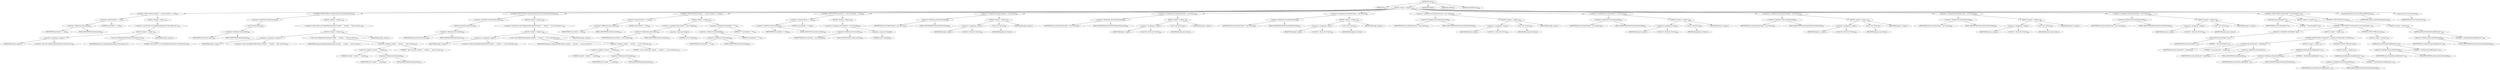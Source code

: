 digraph "scan" {  
"653" [label = <(METHOD,scan)<SUB>640</SUB>> ]
"24" [label = <(PARAM,this)<SUB>640</SUB>> ]
"654" [label = <(BLOCK,&lt;empty&gt;,&lt;empty&gt;)<SUB>640</SUB>> ]
"655" [label = <(CONTROL_STRUCTURE,if (basedir == null),if (basedir == null))<SUB>641</SUB>> ]
"656" [label = <(&lt;operator&gt;.equals,basedir == null)<SUB>641</SUB>> ]
"657" [label = <(&lt;operator&gt;.fieldAccess,this.basedir)<SUB>641</SUB>> ]
"658" [label = <(IDENTIFIER,this,basedir == null)<SUB>641</SUB>> ]
"659" [label = <(FIELD_IDENTIFIER,basedir,basedir)<SUB>641</SUB>> ]
"660" [label = <(LITERAL,null,basedir == null)<SUB>641</SUB>> ]
"661" [label = <(BLOCK,&lt;empty&gt;,&lt;empty&gt;)<SUB>641</SUB>> ]
"662" [label = <(&lt;operator&gt;.throw,throw new IllegalStateException(&quot;No basedir set&quot;);)<SUB>642</SUB>> ]
"663" [label = <(BLOCK,&lt;empty&gt;,&lt;empty&gt;)<SUB>642</SUB>> ]
"664" [label = <(&lt;operator&gt;.assignment,&lt;empty&gt;)> ]
"665" [label = <(IDENTIFIER,$obj3,&lt;empty&gt;)> ]
"666" [label = <(&lt;operator&gt;.alloc,new IllegalStateException(&quot;No basedir set&quot;))<SUB>642</SUB>> ]
"667" [label = <(&lt;init&gt;,new IllegalStateException(&quot;No basedir set&quot;))<SUB>642</SUB>> ]
"668" [label = <(IDENTIFIER,$obj3,new IllegalStateException(&quot;No basedir set&quot;))> ]
"669" [label = <(LITERAL,&quot;No basedir set&quot;,new IllegalStateException(&quot;No basedir set&quot;))<SUB>642</SUB>> ]
"670" [label = <(IDENTIFIER,$obj3,&lt;empty&gt;)> ]
"671" [label = <(CONTROL_STRUCTURE,if (!basedir.exists()),if (!basedir.exists()))<SUB>644</SUB>> ]
"672" [label = <(&lt;operator&gt;.logicalNot,!basedir.exists())<SUB>644</SUB>> ]
"673" [label = <(exists,basedir.exists())<SUB>644</SUB>> ]
"674" [label = <(&lt;operator&gt;.fieldAccess,this.basedir)<SUB>644</SUB>> ]
"675" [label = <(IDENTIFIER,this,basedir.exists())<SUB>644</SUB>> ]
"676" [label = <(FIELD_IDENTIFIER,basedir,basedir)<SUB>644</SUB>> ]
"677" [label = <(BLOCK,&lt;empty&gt;,&lt;empty&gt;)<SUB>644</SUB>> ]
"678" [label = <(&lt;operator&gt;.throw,throw new IllegalStateException(&quot;basedir &quot; + basedir + &quot; does not exist&quot;);)<SUB>645</SUB>> ]
"679" [label = <(BLOCK,&lt;empty&gt;,&lt;empty&gt;)<SUB>645</SUB>> ]
"680" [label = <(&lt;operator&gt;.assignment,&lt;empty&gt;)> ]
"681" [label = <(IDENTIFIER,$obj4,&lt;empty&gt;)> ]
"682" [label = <(&lt;operator&gt;.alloc,new IllegalStateException(&quot;basedir &quot; + basedir + &quot; does not exist&quot;))<SUB>645</SUB>> ]
"683" [label = <(&lt;init&gt;,new IllegalStateException(&quot;basedir &quot; + basedir + &quot; does not exist&quot;))<SUB>645</SUB>> ]
"684" [label = <(IDENTIFIER,$obj4,new IllegalStateException(&quot;basedir &quot; + basedir + &quot; does not exist&quot;))> ]
"685" [label = <(&lt;operator&gt;.addition,&quot;basedir &quot; + basedir + &quot; does not exist&quot;)<SUB>645</SUB>> ]
"686" [label = <(&lt;operator&gt;.addition,&quot;basedir &quot; + basedir)<SUB>645</SUB>> ]
"687" [label = <(LITERAL,&quot;basedir &quot;,&quot;basedir &quot; + basedir)<SUB>645</SUB>> ]
"688" [label = <(&lt;operator&gt;.fieldAccess,this.basedir)<SUB>645</SUB>> ]
"689" [label = <(IDENTIFIER,this,&quot;basedir &quot; + basedir)<SUB>645</SUB>> ]
"690" [label = <(FIELD_IDENTIFIER,basedir,basedir)<SUB>645</SUB>> ]
"691" [label = <(LITERAL,&quot; does not exist&quot;,&quot;basedir &quot; + basedir + &quot; does not exist&quot;)<SUB>646</SUB>> ]
"692" [label = <(IDENTIFIER,$obj4,&lt;empty&gt;)> ]
"693" [label = <(CONTROL_STRUCTURE,if (!basedir.isDirectory()),if (!basedir.isDirectory()))<SUB>648</SUB>> ]
"694" [label = <(&lt;operator&gt;.logicalNot,!basedir.isDirectory())<SUB>648</SUB>> ]
"695" [label = <(isDirectory,basedir.isDirectory())<SUB>648</SUB>> ]
"696" [label = <(&lt;operator&gt;.fieldAccess,this.basedir)<SUB>648</SUB>> ]
"697" [label = <(IDENTIFIER,this,basedir.isDirectory())<SUB>648</SUB>> ]
"698" [label = <(FIELD_IDENTIFIER,basedir,basedir)<SUB>648</SUB>> ]
"699" [label = <(BLOCK,&lt;empty&gt;,&lt;empty&gt;)<SUB>648</SUB>> ]
"700" [label = <(&lt;operator&gt;.throw,throw new IllegalStateException(&quot;basedir &quot; + basedir + &quot; is not a directory&quot;);)<SUB>649</SUB>> ]
"701" [label = <(BLOCK,&lt;empty&gt;,&lt;empty&gt;)<SUB>649</SUB>> ]
"702" [label = <(&lt;operator&gt;.assignment,&lt;empty&gt;)> ]
"703" [label = <(IDENTIFIER,$obj5,&lt;empty&gt;)> ]
"704" [label = <(&lt;operator&gt;.alloc,new IllegalStateException(&quot;basedir &quot; + basedir + &quot; is not a directory&quot;))<SUB>649</SUB>> ]
"705" [label = <(&lt;init&gt;,new IllegalStateException(&quot;basedir &quot; + basedir + &quot; is not a directory&quot;))<SUB>649</SUB>> ]
"706" [label = <(IDENTIFIER,$obj5,new IllegalStateException(&quot;basedir &quot; + basedir + &quot; is not a directory&quot;))> ]
"707" [label = <(&lt;operator&gt;.addition,&quot;basedir &quot; + basedir + &quot; is not a directory&quot;)<SUB>649</SUB>> ]
"708" [label = <(&lt;operator&gt;.addition,&quot;basedir &quot; + basedir)<SUB>649</SUB>> ]
"709" [label = <(LITERAL,&quot;basedir &quot;,&quot;basedir &quot; + basedir)<SUB>649</SUB>> ]
"710" [label = <(&lt;operator&gt;.fieldAccess,this.basedir)<SUB>649</SUB>> ]
"711" [label = <(IDENTIFIER,this,&quot;basedir &quot; + basedir)<SUB>649</SUB>> ]
"712" [label = <(FIELD_IDENTIFIER,basedir,basedir)<SUB>649</SUB>> ]
"713" [label = <(LITERAL,&quot; is not a directory&quot;,&quot;basedir &quot; + basedir + &quot; is not a directory&quot;)<SUB>650</SUB>> ]
"714" [label = <(IDENTIFIER,$obj5,&lt;empty&gt;)> ]
"715" [label = <(CONTROL_STRUCTURE,if (includes == null),if (includes == null))<SUB>653</SUB>> ]
"716" [label = <(&lt;operator&gt;.equals,includes == null)<SUB>653</SUB>> ]
"717" [label = <(&lt;operator&gt;.fieldAccess,this.includes)<SUB>653</SUB>> ]
"718" [label = <(IDENTIFIER,this,includes == null)<SUB>653</SUB>> ]
"719" [label = <(FIELD_IDENTIFIER,includes,includes)<SUB>653</SUB>> ]
"720" [label = <(LITERAL,null,includes == null)<SUB>653</SUB>> ]
"721" [label = <(BLOCK,&lt;empty&gt;,&lt;empty&gt;)<SUB>653</SUB>> ]
"722" [label = <(&lt;operator&gt;.assignment,this.includes = new String[1])<SUB>655</SUB>> ]
"723" [label = <(&lt;operator&gt;.fieldAccess,this.includes)<SUB>655</SUB>> ]
"724" [label = <(IDENTIFIER,this,this.includes = new String[1])<SUB>655</SUB>> ]
"725" [label = <(FIELD_IDENTIFIER,includes,includes)<SUB>655</SUB>> ]
"726" [label = <(&lt;operator&gt;.alloc,new String[1])> ]
"727" [label = <(LITERAL,1,new String[1])<SUB>655</SUB>> ]
"728" [label = <(&lt;operator&gt;.assignment,includes[0] = &quot;**&quot;)<SUB>656</SUB>> ]
"729" [label = <(&lt;operator&gt;.indexAccess,includes[0])<SUB>656</SUB>> ]
"730" [label = <(&lt;operator&gt;.fieldAccess,this.includes)<SUB>656</SUB>> ]
"731" [label = <(IDENTIFIER,this,includes[0] = &quot;**&quot;)<SUB>656</SUB>> ]
"732" [label = <(FIELD_IDENTIFIER,includes,includes)<SUB>656</SUB>> ]
"733" [label = <(LITERAL,0,includes[0] = &quot;**&quot;)<SUB>656</SUB>> ]
"734" [label = <(LITERAL,&quot;**&quot;,includes[0] = &quot;**&quot;)<SUB>656</SUB>> ]
"735" [label = <(CONTROL_STRUCTURE,if (excludes == null),if (excludes == null))<SUB>658</SUB>> ]
"736" [label = <(&lt;operator&gt;.equals,excludes == null)<SUB>658</SUB>> ]
"737" [label = <(&lt;operator&gt;.fieldAccess,this.excludes)<SUB>658</SUB>> ]
"738" [label = <(IDENTIFIER,this,excludes == null)<SUB>658</SUB>> ]
"739" [label = <(FIELD_IDENTIFIER,excludes,excludes)<SUB>658</SUB>> ]
"740" [label = <(LITERAL,null,excludes == null)<SUB>658</SUB>> ]
"741" [label = <(BLOCK,&lt;empty&gt;,&lt;empty&gt;)<SUB>658</SUB>> ]
"742" [label = <(&lt;operator&gt;.assignment,this.excludes = new String[0])<SUB>659</SUB>> ]
"743" [label = <(&lt;operator&gt;.fieldAccess,this.excludes)<SUB>659</SUB>> ]
"744" [label = <(IDENTIFIER,this,this.excludes = new String[0])<SUB>659</SUB>> ]
"745" [label = <(FIELD_IDENTIFIER,excludes,excludes)<SUB>659</SUB>> ]
"746" [label = <(&lt;operator&gt;.alloc,new String[0])> ]
"747" [label = <(LITERAL,0,new String[0])<SUB>659</SUB>> ]
"748" [label = <(&lt;operator&gt;.assignment,this.filesIncluded = new Vector())<SUB>662</SUB>> ]
"749" [label = <(&lt;operator&gt;.fieldAccess,this.filesIncluded)<SUB>662</SUB>> ]
"750" [label = <(IDENTIFIER,this,this.filesIncluded = new Vector())<SUB>662</SUB>> ]
"751" [label = <(FIELD_IDENTIFIER,filesIncluded,filesIncluded)<SUB>662</SUB>> ]
"752" [label = <(BLOCK,&lt;empty&gt;,&lt;empty&gt;)<SUB>662</SUB>> ]
"753" [label = <(&lt;operator&gt;.assignment,&lt;empty&gt;)> ]
"754" [label = <(IDENTIFIER,$obj6,&lt;empty&gt;)> ]
"755" [label = <(&lt;operator&gt;.alloc,new Vector())<SUB>662</SUB>> ]
"756" [label = <(&lt;init&gt;,new Vector())<SUB>662</SUB>> ]
"757" [label = <(IDENTIFIER,$obj6,new Vector())> ]
"758" [label = <(IDENTIFIER,$obj6,&lt;empty&gt;)> ]
"759" [label = <(&lt;operator&gt;.assignment,this.filesNotIncluded = new Vector())<SUB>663</SUB>> ]
"760" [label = <(&lt;operator&gt;.fieldAccess,this.filesNotIncluded)<SUB>663</SUB>> ]
"761" [label = <(IDENTIFIER,this,this.filesNotIncluded = new Vector())<SUB>663</SUB>> ]
"762" [label = <(FIELD_IDENTIFIER,filesNotIncluded,filesNotIncluded)<SUB>663</SUB>> ]
"763" [label = <(BLOCK,&lt;empty&gt;,&lt;empty&gt;)<SUB>663</SUB>> ]
"764" [label = <(&lt;operator&gt;.assignment,&lt;empty&gt;)> ]
"765" [label = <(IDENTIFIER,$obj7,&lt;empty&gt;)> ]
"766" [label = <(&lt;operator&gt;.alloc,new Vector())<SUB>663</SUB>> ]
"767" [label = <(&lt;init&gt;,new Vector())<SUB>663</SUB>> ]
"768" [label = <(IDENTIFIER,$obj7,new Vector())> ]
"769" [label = <(IDENTIFIER,$obj7,&lt;empty&gt;)> ]
"770" [label = <(&lt;operator&gt;.assignment,this.filesExcluded = new Vector())<SUB>664</SUB>> ]
"771" [label = <(&lt;operator&gt;.fieldAccess,this.filesExcluded)<SUB>664</SUB>> ]
"772" [label = <(IDENTIFIER,this,this.filesExcluded = new Vector())<SUB>664</SUB>> ]
"773" [label = <(FIELD_IDENTIFIER,filesExcluded,filesExcluded)<SUB>664</SUB>> ]
"774" [label = <(BLOCK,&lt;empty&gt;,&lt;empty&gt;)<SUB>664</SUB>> ]
"775" [label = <(&lt;operator&gt;.assignment,&lt;empty&gt;)> ]
"776" [label = <(IDENTIFIER,$obj8,&lt;empty&gt;)> ]
"777" [label = <(&lt;operator&gt;.alloc,new Vector())<SUB>664</SUB>> ]
"778" [label = <(&lt;init&gt;,new Vector())<SUB>664</SUB>> ]
"779" [label = <(IDENTIFIER,$obj8,new Vector())> ]
"780" [label = <(IDENTIFIER,$obj8,&lt;empty&gt;)> ]
"781" [label = <(&lt;operator&gt;.assignment,this.filesDeselected = new Vector())<SUB>665</SUB>> ]
"782" [label = <(&lt;operator&gt;.fieldAccess,this.filesDeselected)<SUB>665</SUB>> ]
"783" [label = <(IDENTIFIER,this,this.filesDeselected = new Vector())<SUB>665</SUB>> ]
"784" [label = <(FIELD_IDENTIFIER,filesDeselected,filesDeselected)<SUB>665</SUB>> ]
"785" [label = <(BLOCK,&lt;empty&gt;,&lt;empty&gt;)<SUB>665</SUB>> ]
"786" [label = <(&lt;operator&gt;.assignment,&lt;empty&gt;)> ]
"787" [label = <(IDENTIFIER,$obj9,&lt;empty&gt;)> ]
"788" [label = <(&lt;operator&gt;.alloc,new Vector())<SUB>665</SUB>> ]
"789" [label = <(&lt;init&gt;,new Vector())<SUB>665</SUB>> ]
"790" [label = <(IDENTIFIER,$obj9,new Vector())> ]
"791" [label = <(IDENTIFIER,$obj9,&lt;empty&gt;)> ]
"792" [label = <(&lt;operator&gt;.assignment,this.dirsIncluded = new Vector())<SUB>666</SUB>> ]
"793" [label = <(&lt;operator&gt;.fieldAccess,this.dirsIncluded)<SUB>666</SUB>> ]
"794" [label = <(IDENTIFIER,this,this.dirsIncluded = new Vector())<SUB>666</SUB>> ]
"795" [label = <(FIELD_IDENTIFIER,dirsIncluded,dirsIncluded)<SUB>666</SUB>> ]
"796" [label = <(BLOCK,&lt;empty&gt;,&lt;empty&gt;)<SUB>666</SUB>> ]
"797" [label = <(&lt;operator&gt;.assignment,&lt;empty&gt;)> ]
"798" [label = <(IDENTIFIER,$obj10,&lt;empty&gt;)> ]
"799" [label = <(&lt;operator&gt;.alloc,new Vector())<SUB>666</SUB>> ]
"800" [label = <(&lt;init&gt;,new Vector())<SUB>666</SUB>> ]
"801" [label = <(IDENTIFIER,$obj10,new Vector())> ]
"802" [label = <(IDENTIFIER,$obj10,&lt;empty&gt;)> ]
"803" [label = <(&lt;operator&gt;.assignment,this.dirsNotIncluded = new Vector())<SUB>667</SUB>> ]
"804" [label = <(&lt;operator&gt;.fieldAccess,this.dirsNotIncluded)<SUB>667</SUB>> ]
"805" [label = <(IDENTIFIER,this,this.dirsNotIncluded = new Vector())<SUB>667</SUB>> ]
"806" [label = <(FIELD_IDENTIFIER,dirsNotIncluded,dirsNotIncluded)<SUB>667</SUB>> ]
"807" [label = <(BLOCK,&lt;empty&gt;,&lt;empty&gt;)<SUB>667</SUB>> ]
"808" [label = <(&lt;operator&gt;.assignment,&lt;empty&gt;)> ]
"809" [label = <(IDENTIFIER,$obj11,&lt;empty&gt;)> ]
"810" [label = <(&lt;operator&gt;.alloc,new Vector())<SUB>667</SUB>> ]
"811" [label = <(&lt;init&gt;,new Vector())<SUB>667</SUB>> ]
"812" [label = <(IDENTIFIER,$obj11,new Vector())> ]
"813" [label = <(IDENTIFIER,$obj11,&lt;empty&gt;)> ]
"814" [label = <(&lt;operator&gt;.assignment,this.dirsExcluded = new Vector())<SUB>668</SUB>> ]
"815" [label = <(&lt;operator&gt;.fieldAccess,this.dirsExcluded)<SUB>668</SUB>> ]
"816" [label = <(IDENTIFIER,this,this.dirsExcluded = new Vector())<SUB>668</SUB>> ]
"817" [label = <(FIELD_IDENTIFIER,dirsExcluded,dirsExcluded)<SUB>668</SUB>> ]
"818" [label = <(BLOCK,&lt;empty&gt;,&lt;empty&gt;)<SUB>668</SUB>> ]
"819" [label = <(&lt;operator&gt;.assignment,&lt;empty&gt;)> ]
"820" [label = <(IDENTIFIER,$obj12,&lt;empty&gt;)> ]
"821" [label = <(&lt;operator&gt;.alloc,new Vector())<SUB>668</SUB>> ]
"822" [label = <(&lt;init&gt;,new Vector())<SUB>668</SUB>> ]
"823" [label = <(IDENTIFIER,$obj12,new Vector())> ]
"824" [label = <(IDENTIFIER,$obj12,&lt;empty&gt;)> ]
"825" [label = <(&lt;operator&gt;.assignment,this.dirsDeselected = new Vector())<SUB>669</SUB>> ]
"826" [label = <(&lt;operator&gt;.fieldAccess,this.dirsDeselected)<SUB>669</SUB>> ]
"827" [label = <(IDENTIFIER,this,this.dirsDeselected = new Vector())<SUB>669</SUB>> ]
"828" [label = <(FIELD_IDENTIFIER,dirsDeselected,dirsDeselected)<SUB>669</SUB>> ]
"829" [label = <(BLOCK,&lt;empty&gt;,&lt;empty&gt;)<SUB>669</SUB>> ]
"830" [label = <(&lt;operator&gt;.assignment,&lt;empty&gt;)> ]
"831" [label = <(IDENTIFIER,$obj13,&lt;empty&gt;)> ]
"832" [label = <(&lt;operator&gt;.alloc,new Vector())<SUB>669</SUB>> ]
"833" [label = <(&lt;init&gt;,new Vector())<SUB>669</SUB>> ]
"834" [label = <(IDENTIFIER,$obj13,new Vector())> ]
"835" [label = <(IDENTIFIER,$obj13,&lt;empty&gt;)> ]
"836" [label = <(CONTROL_STRUCTURE,if (isIncluded(&quot;&quot;)),if (isIncluded(&quot;&quot;)))<SUB>671</SUB>> ]
"837" [label = <(isIncluded,this.isIncluded(&quot;&quot;))<SUB>671</SUB>> ]
"23" [label = <(IDENTIFIER,this,this.isIncluded(&quot;&quot;))<SUB>671</SUB>> ]
"838" [label = <(LITERAL,&quot;&quot;,this.isIncluded(&quot;&quot;))<SUB>671</SUB>> ]
"839" [label = <(BLOCK,&lt;empty&gt;,&lt;empty&gt;)<SUB>671</SUB>> ]
"840" [label = <(CONTROL_STRUCTURE,if (!isExcluded(&quot;&quot;)),if (!isExcluded(&quot;&quot;)))<SUB>672</SUB>> ]
"841" [label = <(&lt;operator&gt;.logicalNot,!isExcluded(&quot;&quot;))<SUB>672</SUB>> ]
"842" [label = <(isExcluded,this.isExcluded(&quot;&quot;))<SUB>672</SUB>> ]
"25" [label = <(IDENTIFIER,this,this.isExcluded(&quot;&quot;))<SUB>672</SUB>> ]
"843" [label = <(LITERAL,&quot;&quot;,this.isExcluded(&quot;&quot;))<SUB>672</SUB>> ]
"844" [label = <(BLOCK,&lt;empty&gt;,&lt;empty&gt;)<SUB>672</SUB>> ]
"845" [label = <(CONTROL_STRUCTURE,if (isSelected(&quot;&quot;, basedir)),if (isSelected(&quot;&quot;, basedir)))<SUB>673</SUB>> ]
"846" [label = <(isSelected,this.isSelected(&quot;&quot;, basedir))<SUB>673</SUB>> ]
"26" [label = <(IDENTIFIER,this,this.isSelected(&quot;&quot;, basedir))<SUB>673</SUB>> ]
"847" [label = <(LITERAL,&quot;&quot;,this.isSelected(&quot;&quot;, basedir))<SUB>673</SUB>> ]
"848" [label = <(&lt;operator&gt;.fieldAccess,this.basedir)<SUB>673</SUB>> ]
"849" [label = <(IDENTIFIER,this,this.isSelected(&quot;&quot;, basedir))<SUB>673</SUB>> ]
"850" [label = <(FIELD_IDENTIFIER,basedir,basedir)<SUB>673</SUB>> ]
"851" [label = <(BLOCK,&lt;empty&gt;,&lt;empty&gt;)<SUB>673</SUB>> ]
"852" [label = <(addElement,dirsIncluded.addElement(&quot;&quot;))<SUB>674</SUB>> ]
"853" [label = <(&lt;operator&gt;.fieldAccess,this.dirsIncluded)<SUB>674</SUB>> ]
"854" [label = <(IDENTIFIER,this,dirsIncluded.addElement(&quot;&quot;))<SUB>674</SUB>> ]
"855" [label = <(FIELD_IDENTIFIER,dirsIncluded,dirsIncluded)<SUB>674</SUB>> ]
"856" [label = <(LITERAL,&quot;&quot;,dirsIncluded.addElement(&quot;&quot;))<SUB>674</SUB>> ]
"857" [label = <(CONTROL_STRUCTURE,else,else)<SUB>675</SUB>> ]
"858" [label = <(BLOCK,&lt;empty&gt;,&lt;empty&gt;)<SUB>675</SUB>> ]
"859" [label = <(addElement,dirsDeselected.addElement(&quot;&quot;))<SUB>676</SUB>> ]
"860" [label = <(&lt;operator&gt;.fieldAccess,this.dirsDeselected)<SUB>676</SUB>> ]
"861" [label = <(IDENTIFIER,this,dirsDeselected.addElement(&quot;&quot;))<SUB>676</SUB>> ]
"862" [label = <(FIELD_IDENTIFIER,dirsDeselected,dirsDeselected)<SUB>676</SUB>> ]
"863" [label = <(LITERAL,&quot;&quot;,dirsDeselected.addElement(&quot;&quot;))<SUB>676</SUB>> ]
"864" [label = <(CONTROL_STRUCTURE,else,else)<SUB>678</SUB>> ]
"865" [label = <(BLOCK,&lt;empty&gt;,&lt;empty&gt;)<SUB>678</SUB>> ]
"866" [label = <(addElement,dirsExcluded.addElement(&quot;&quot;))<SUB>679</SUB>> ]
"867" [label = <(&lt;operator&gt;.fieldAccess,this.dirsExcluded)<SUB>679</SUB>> ]
"868" [label = <(IDENTIFIER,this,dirsExcluded.addElement(&quot;&quot;))<SUB>679</SUB>> ]
"869" [label = <(FIELD_IDENTIFIER,dirsExcluded,dirsExcluded)<SUB>679</SUB>> ]
"870" [label = <(LITERAL,&quot;&quot;,dirsExcluded.addElement(&quot;&quot;))<SUB>679</SUB>> ]
"871" [label = <(CONTROL_STRUCTURE,else,else)<SUB>681</SUB>> ]
"872" [label = <(BLOCK,&lt;empty&gt;,&lt;empty&gt;)<SUB>681</SUB>> ]
"873" [label = <(addElement,dirsNotIncluded.addElement(&quot;&quot;))<SUB>682</SUB>> ]
"874" [label = <(&lt;operator&gt;.fieldAccess,this.dirsNotIncluded)<SUB>682</SUB>> ]
"875" [label = <(IDENTIFIER,this,dirsNotIncluded.addElement(&quot;&quot;))<SUB>682</SUB>> ]
"876" [label = <(FIELD_IDENTIFIER,dirsNotIncluded,dirsNotIncluded)<SUB>682</SUB>> ]
"877" [label = <(LITERAL,&quot;&quot;,dirsNotIncluded.addElement(&quot;&quot;))<SUB>682</SUB>> ]
"878" [label = <(checkIncludePatterns,this.checkIncludePatterns())<SUB>684</SUB>> ]
"27" [label = <(IDENTIFIER,this,this.checkIncludePatterns())<SUB>684</SUB>> ]
"879" [label = <(clearCaches,this.clearCaches())<SUB>685</SUB>> ]
"28" [label = <(IDENTIFIER,this,this.clearCaches())<SUB>685</SUB>> ]
"880" [label = <(MODIFIER,PUBLIC)> ]
"881" [label = <(MODIFIER,VIRTUAL)> ]
"882" [label = <(METHOD_RETURN,void)<SUB>640</SUB>> ]
  "653" -> "24" 
  "653" -> "654" 
  "653" -> "880" 
  "653" -> "881" 
  "653" -> "882" 
  "654" -> "655" 
  "654" -> "671" 
  "654" -> "693" 
  "654" -> "715" 
  "654" -> "735" 
  "654" -> "748" 
  "654" -> "759" 
  "654" -> "770" 
  "654" -> "781" 
  "654" -> "792" 
  "654" -> "803" 
  "654" -> "814" 
  "654" -> "825" 
  "654" -> "836" 
  "654" -> "878" 
  "654" -> "879" 
  "655" -> "656" 
  "655" -> "661" 
  "656" -> "657" 
  "656" -> "660" 
  "657" -> "658" 
  "657" -> "659" 
  "661" -> "662" 
  "662" -> "663" 
  "663" -> "664" 
  "663" -> "667" 
  "663" -> "670" 
  "664" -> "665" 
  "664" -> "666" 
  "667" -> "668" 
  "667" -> "669" 
  "671" -> "672" 
  "671" -> "677" 
  "672" -> "673" 
  "673" -> "674" 
  "674" -> "675" 
  "674" -> "676" 
  "677" -> "678" 
  "678" -> "679" 
  "679" -> "680" 
  "679" -> "683" 
  "679" -> "692" 
  "680" -> "681" 
  "680" -> "682" 
  "683" -> "684" 
  "683" -> "685" 
  "685" -> "686" 
  "685" -> "691" 
  "686" -> "687" 
  "686" -> "688" 
  "688" -> "689" 
  "688" -> "690" 
  "693" -> "694" 
  "693" -> "699" 
  "694" -> "695" 
  "695" -> "696" 
  "696" -> "697" 
  "696" -> "698" 
  "699" -> "700" 
  "700" -> "701" 
  "701" -> "702" 
  "701" -> "705" 
  "701" -> "714" 
  "702" -> "703" 
  "702" -> "704" 
  "705" -> "706" 
  "705" -> "707" 
  "707" -> "708" 
  "707" -> "713" 
  "708" -> "709" 
  "708" -> "710" 
  "710" -> "711" 
  "710" -> "712" 
  "715" -> "716" 
  "715" -> "721" 
  "716" -> "717" 
  "716" -> "720" 
  "717" -> "718" 
  "717" -> "719" 
  "721" -> "722" 
  "721" -> "728" 
  "722" -> "723" 
  "722" -> "726" 
  "723" -> "724" 
  "723" -> "725" 
  "726" -> "727" 
  "728" -> "729" 
  "728" -> "734" 
  "729" -> "730" 
  "729" -> "733" 
  "730" -> "731" 
  "730" -> "732" 
  "735" -> "736" 
  "735" -> "741" 
  "736" -> "737" 
  "736" -> "740" 
  "737" -> "738" 
  "737" -> "739" 
  "741" -> "742" 
  "742" -> "743" 
  "742" -> "746" 
  "743" -> "744" 
  "743" -> "745" 
  "746" -> "747" 
  "748" -> "749" 
  "748" -> "752" 
  "749" -> "750" 
  "749" -> "751" 
  "752" -> "753" 
  "752" -> "756" 
  "752" -> "758" 
  "753" -> "754" 
  "753" -> "755" 
  "756" -> "757" 
  "759" -> "760" 
  "759" -> "763" 
  "760" -> "761" 
  "760" -> "762" 
  "763" -> "764" 
  "763" -> "767" 
  "763" -> "769" 
  "764" -> "765" 
  "764" -> "766" 
  "767" -> "768" 
  "770" -> "771" 
  "770" -> "774" 
  "771" -> "772" 
  "771" -> "773" 
  "774" -> "775" 
  "774" -> "778" 
  "774" -> "780" 
  "775" -> "776" 
  "775" -> "777" 
  "778" -> "779" 
  "781" -> "782" 
  "781" -> "785" 
  "782" -> "783" 
  "782" -> "784" 
  "785" -> "786" 
  "785" -> "789" 
  "785" -> "791" 
  "786" -> "787" 
  "786" -> "788" 
  "789" -> "790" 
  "792" -> "793" 
  "792" -> "796" 
  "793" -> "794" 
  "793" -> "795" 
  "796" -> "797" 
  "796" -> "800" 
  "796" -> "802" 
  "797" -> "798" 
  "797" -> "799" 
  "800" -> "801" 
  "803" -> "804" 
  "803" -> "807" 
  "804" -> "805" 
  "804" -> "806" 
  "807" -> "808" 
  "807" -> "811" 
  "807" -> "813" 
  "808" -> "809" 
  "808" -> "810" 
  "811" -> "812" 
  "814" -> "815" 
  "814" -> "818" 
  "815" -> "816" 
  "815" -> "817" 
  "818" -> "819" 
  "818" -> "822" 
  "818" -> "824" 
  "819" -> "820" 
  "819" -> "821" 
  "822" -> "823" 
  "825" -> "826" 
  "825" -> "829" 
  "826" -> "827" 
  "826" -> "828" 
  "829" -> "830" 
  "829" -> "833" 
  "829" -> "835" 
  "830" -> "831" 
  "830" -> "832" 
  "833" -> "834" 
  "836" -> "837" 
  "836" -> "839" 
  "836" -> "871" 
  "837" -> "23" 
  "837" -> "838" 
  "839" -> "840" 
  "840" -> "841" 
  "840" -> "844" 
  "840" -> "864" 
  "841" -> "842" 
  "842" -> "25" 
  "842" -> "843" 
  "844" -> "845" 
  "845" -> "846" 
  "845" -> "851" 
  "845" -> "857" 
  "846" -> "26" 
  "846" -> "847" 
  "846" -> "848" 
  "848" -> "849" 
  "848" -> "850" 
  "851" -> "852" 
  "852" -> "853" 
  "852" -> "856" 
  "853" -> "854" 
  "853" -> "855" 
  "857" -> "858" 
  "858" -> "859" 
  "859" -> "860" 
  "859" -> "863" 
  "860" -> "861" 
  "860" -> "862" 
  "864" -> "865" 
  "865" -> "866" 
  "866" -> "867" 
  "866" -> "870" 
  "867" -> "868" 
  "867" -> "869" 
  "871" -> "872" 
  "872" -> "873" 
  "873" -> "874" 
  "873" -> "877" 
  "874" -> "875" 
  "874" -> "876" 
  "878" -> "27" 
  "879" -> "28" 
}
